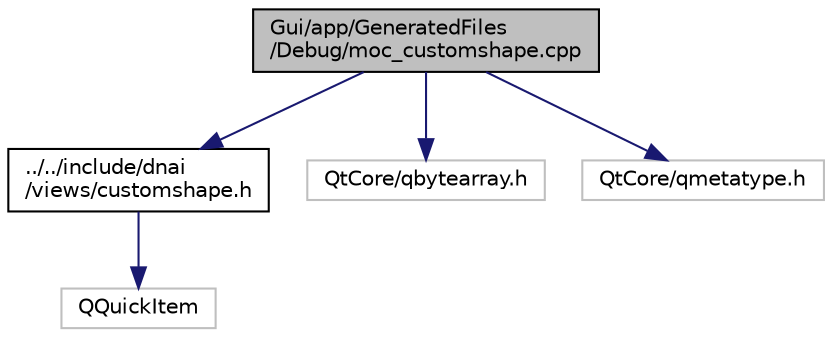 digraph "Gui/app/GeneratedFiles/Debug/moc_customshape.cpp"
{
  edge [fontname="Helvetica",fontsize="10",labelfontname="Helvetica",labelfontsize="10"];
  node [fontname="Helvetica",fontsize="10",shape=record];
  Node1 [label="Gui/app/GeneratedFiles\l/Debug/moc_customshape.cpp",height=0.2,width=0.4,color="black", fillcolor="grey75", style="filled", fontcolor="black"];
  Node1 -> Node2 [color="midnightblue",fontsize="10",style="solid",fontname="Helvetica"];
  Node2 [label="../../include/dnai\l/views/customshape.h",height=0.2,width=0.4,color="black", fillcolor="white", style="filled",URL="$customshape_8h.html"];
  Node2 -> Node3 [color="midnightblue",fontsize="10",style="solid",fontname="Helvetica"];
  Node3 [label="QQuickItem",height=0.2,width=0.4,color="grey75", fillcolor="white", style="filled"];
  Node1 -> Node4 [color="midnightblue",fontsize="10",style="solid",fontname="Helvetica"];
  Node4 [label="QtCore/qbytearray.h",height=0.2,width=0.4,color="grey75", fillcolor="white", style="filled"];
  Node1 -> Node5 [color="midnightblue",fontsize="10",style="solid",fontname="Helvetica"];
  Node5 [label="QtCore/qmetatype.h",height=0.2,width=0.4,color="grey75", fillcolor="white", style="filled"];
}
